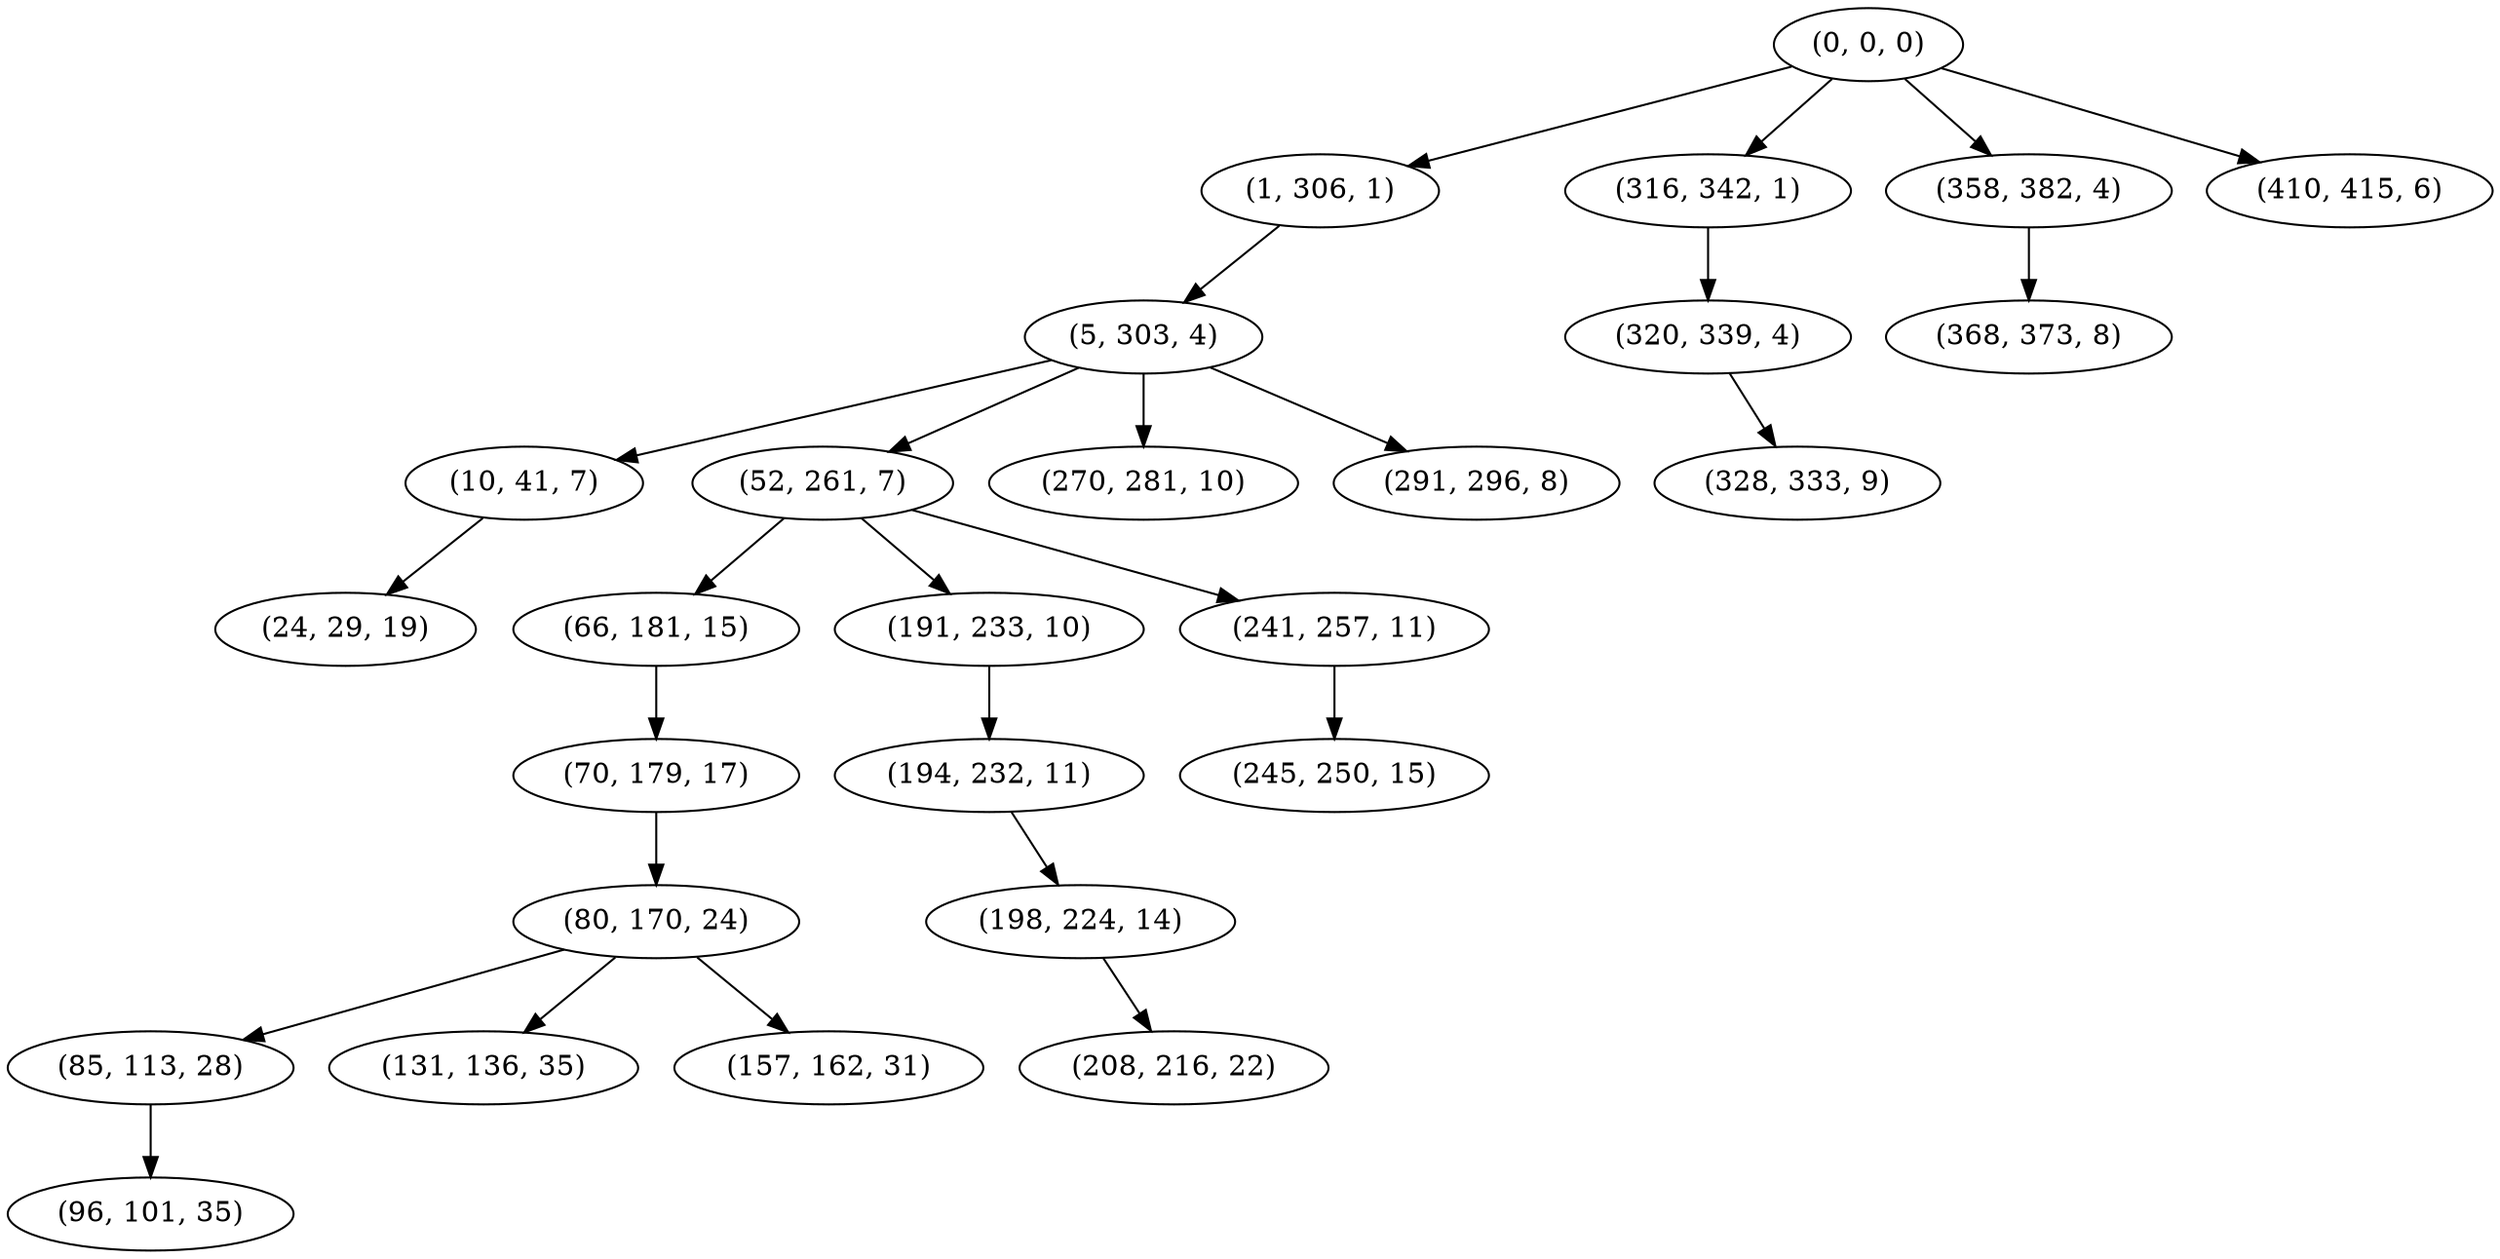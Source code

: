 digraph tree {
    "(0, 0, 0)";
    "(1, 306, 1)";
    "(5, 303, 4)";
    "(10, 41, 7)";
    "(24, 29, 19)";
    "(52, 261, 7)";
    "(66, 181, 15)";
    "(70, 179, 17)";
    "(80, 170, 24)";
    "(85, 113, 28)";
    "(96, 101, 35)";
    "(131, 136, 35)";
    "(157, 162, 31)";
    "(191, 233, 10)";
    "(194, 232, 11)";
    "(198, 224, 14)";
    "(208, 216, 22)";
    "(241, 257, 11)";
    "(245, 250, 15)";
    "(270, 281, 10)";
    "(291, 296, 8)";
    "(316, 342, 1)";
    "(320, 339, 4)";
    "(328, 333, 9)";
    "(358, 382, 4)";
    "(368, 373, 8)";
    "(410, 415, 6)";
    "(0, 0, 0)" -> "(1, 306, 1)";
    "(0, 0, 0)" -> "(316, 342, 1)";
    "(0, 0, 0)" -> "(358, 382, 4)";
    "(0, 0, 0)" -> "(410, 415, 6)";
    "(1, 306, 1)" -> "(5, 303, 4)";
    "(5, 303, 4)" -> "(10, 41, 7)";
    "(5, 303, 4)" -> "(52, 261, 7)";
    "(5, 303, 4)" -> "(270, 281, 10)";
    "(5, 303, 4)" -> "(291, 296, 8)";
    "(10, 41, 7)" -> "(24, 29, 19)";
    "(52, 261, 7)" -> "(66, 181, 15)";
    "(52, 261, 7)" -> "(191, 233, 10)";
    "(52, 261, 7)" -> "(241, 257, 11)";
    "(66, 181, 15)" -> "(70, 179, 17)";
    "(70, 179, 17)" -> "(80, 170, 24)";
    "(80, 170, 24)" -> "(85, 113, 28)";
    "(80, 170, 24)" -> "(131, 136, 35)";
    "(80, 170, 24)" -> "(157, 162, 31)";
    "(85, 113, 28)" -> "(96, 101, 35)";
    "(191, 233, 10)" -> "(194, 232, 11)";
    "(194, 232, 11)" -> "(198, 224, 14)";
    "(198, 224, 14)" -> "(208, 216, 22)";
    "(241, 257, 11)" -> "(245, 250, 15)";
    "(316, 342, 1)" -> "(320, 339, 4)";
    "(320, 339, 4)" -> "(328, 333, 9)";
    "(358, 382, 4)" -> "(368, 373, 8)";
}
